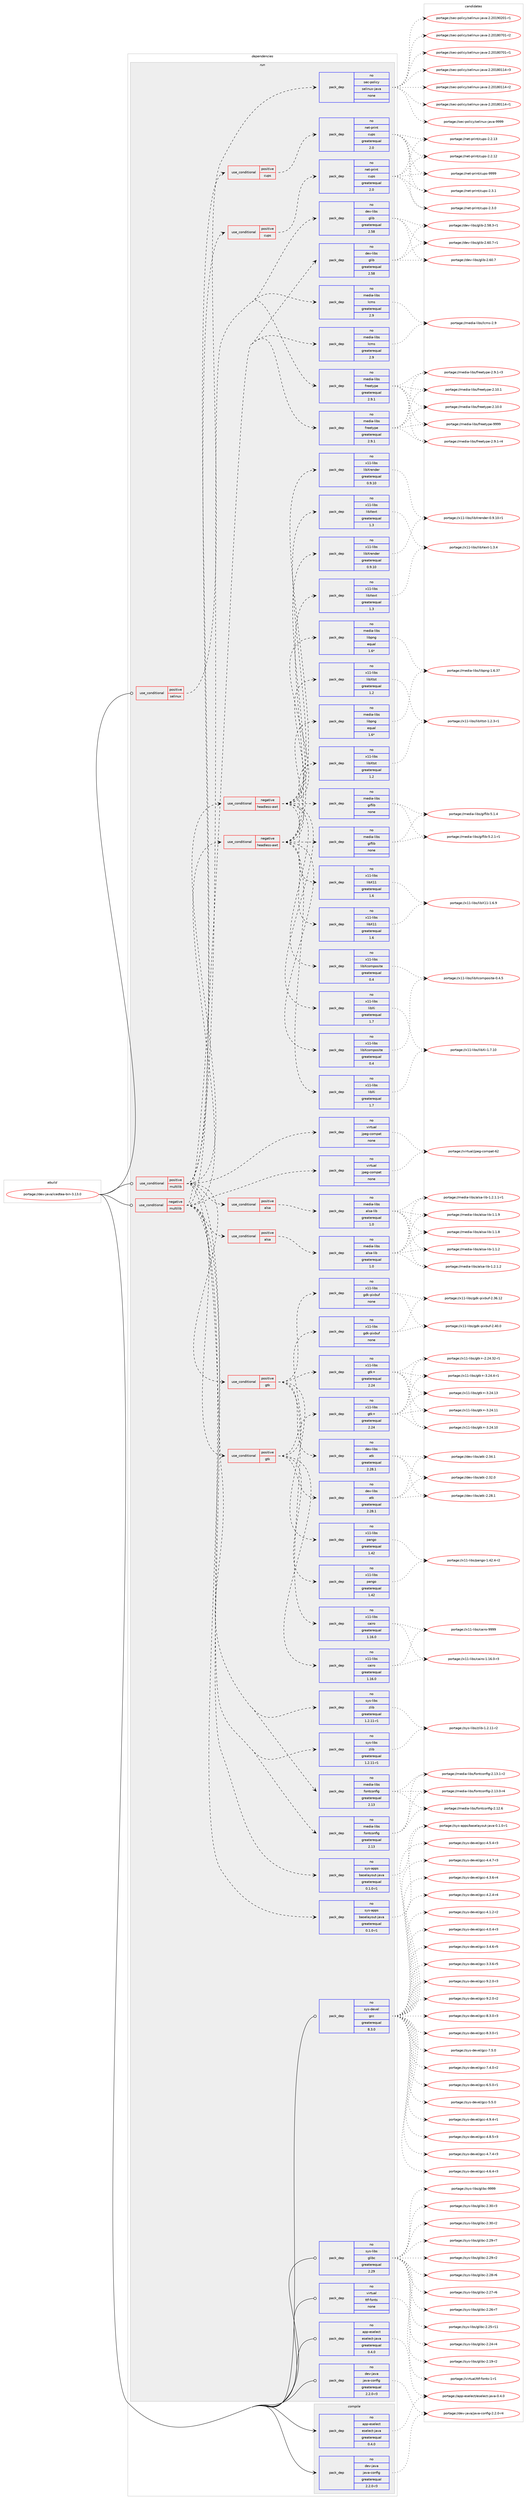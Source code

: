 digraph prolog {

# *************
# Graph options
# *************

newrank=true;
concentrate=true;
compound=true;
graph [rankdir=LR,fontname=Helvetica,fontsize=10,ranksep=1.5];#, ranksep=2.5, nodesep=0.2];
edge  [arrowhead=vee];
node  [fontname=Helvetica,fontsize=10];

# **********
# The ebuild
# **********

subgraph cluster_leftcol {
color=gray;
label=<<i>ebuild</i>>;
id [label="portage://dev-java/icedtea-bin-3.13.0", color=red, width=4, href="../dev-java/icedtea-bin-3.13.0.svg"];
}

# ****************
# The dependencies
# ****************

subgraph cluster_midcol {
color=gray;
label=<<i>dependencies</i>>;
subgraph cluster_compile {
fillcolor="#eeeeee";
style=filled;
label=<<i>compile</i>>;
subgraph pack395205 {
dependency530887 [label=<<TABLE BORDER="0" CELLBORDER="1" CELLSPACING="0" CELLPADDING="4" WIDTH="220"><TR><TD ROWSPAN="6" CELLPADDING="30">pack_dep</TD></TR><TR><TD WIDTH="110">no</TD></TR><TR><TD>app-eselect</TD></TR><TR><TD>eselect-java</TD></TR><TR><TD>greaterequal</TD></TR><TR><TD>0.4.0</TD></TR></TABLE>>, shape=none, color=blue];
}
id:e -> dependency530887:w [weight=20,style="solid",arrowhead="vee"];
subgraph pack395206 {
dependency530888 [label=<<TABLE BORDER="0" CELLBORDER="1" CELLSPACING="0" CELLPADDING="4" WIDTH="220"><TR><TD ROWSPAN="6" CELLPADDING="30">pack_dep</TD></TR><TR><TD WIDTH="110">no</TD></TR><TR><TD>dev-java</TD></TR><TR><TD>java-config</TD></TR><TR><TD>greaterequal</TD></TR><TR><TD>2.2.0-r3</TD></TR></TABLE>>, shape=none, color=blue];
}
id:e -> dependency530888:w [weight=20,style="solid",arrowhead="vee"];
}
subgraph cluster_compileandrun {
fillcolor="#eeeeee";
style=filled;
label=<<i>compile and run</i>>;
}
subgraph cluster_run {
fillcolor="#eeeeee";
style=filled;
label=<<i>run</i>>;
subgraph cond130065 {
dependency530889 [label=<<TABLE BORDER="0" CELLBORDER="1" CELLSPACING="0" CELLPADDING="4"><TR><TD ROWSPAN="3" CELLPADDING="10">use_conditional</TD></TR><TR><TD>negative</TD></TR><TR><TD>multilib</TD></TR></TABLE>>, shape=none, color=red];
subgraph pack395207 {
dependency530890 [label=<<TABLE BORDER="0" CELLBORDER="1" CELLSPACING="0" CELLPADDING="4" WIDTH="220"><TR><TD ROWSPAN="6" CELLPADDING="30">pack_dep</TD></TR><TR><TD WIDTH="110">no</TD></TR><TR><TD>dev-libs</TD></TR><TR><TD>glib</TD></TR><TR><TD>greaterequal</TD></TR><TR><TD>2.58</TD></TR></TABLE>>, shape=none, color=blue];
}
dependency530889:e -> dependency530890:w [weight=20,style="dashed",arrowhead="vee"];
subgraph pack395208 {
dependency530891 [label=<<TABLE BORDER="0" CELLBORDER="1" CELLSPACING="0" CELLPADDING="4" WIDTH="220"><TR><TD ROWSPAN="6" CELLPADDING="30">pack_dep</TD></TR><TR><TD WIDTH="110">no</TD></TR><TR><TD>media-libs</TD></TR><TR><TD>fontconfig</TD></TR><TR><TD>greaterequal</TD></TR><TR><TD>2.13</TD></TR></TABLE>>, shape=none, color=blue];
}
dependency530889:e -> dependency530891:w [weight=20,style="dashed",arrowhead="vee"];
subgraph pack395209 {
dependency530892 [label=<<TABLE BORDER="0" CELLBORDER="1" CELLSPACING="0" CELLPADDING="4" WIDTH="220"><TR><TD ROWSPAN="6" CELLPADDING="30">pack_dep</TD></TR><TR><TD WIDTH="110">no</TD></TR><TR><TD>media-libs</TD></TR><TR><TD>freetype</TD></TR><TR><TD>greaterequal</TD></TR><TR><TD>2.9.1</TD></TR></TABLE>>, shape=none, color=blue];
}
dependency530889:e -> dependency530892:w [weight=20,style="dashed",arrowhead="vee"];
subgraph pack395210 {
dependency530893 [label=<<TABLE BORDER="0" CELLBORDER="1" CELLSPACING="0" CELLPADDING="4" WIDTH="220"><TR><TD ROWSPAN="6" CELLPADDING="30">pack_dep</TD></TR><TR><TD WIDTH="110">no</TD></TR><TR><TD>media-libs</TD></TR><TR><TD>lcms</TD></TR><TR><TD>greaterequal</TD></TR><TR><TD>2.9</TD></TR></TABLE>>, shape=none, color=blue];
}
dependency530889:e -> dependency530893:w [weight=20,style="dashed",arrowhead="vee"];
subgraph pack395211 {
dependency530894 [label=<<TABLE BORDER="0" CELLBORDER="1" CELLSPACING="0" CELLPADDING="4" WIDTH="220"><TR><TD ROWSPAN="6" CELLPADDING="30">pack_dep</TD></TR><TR><TD WIDTH="110">no</TD></TR><TR><TD>sys-apps</TD></TR><TR><TD>baselayout-java</TD></TR><TR><TD>greaterequal</TD></TR><TR><TD>0.1.0-r1</TD></TR></TABLE>>, shape=none, color=blue];
}
dependency530889:e -> dependency530894:w [weight=20,style="dashed",arrowhead="vee"];
subgraph pack395212 {
dependency530895 [label=<<TABLE BORDER="0" CELLBORDER="1" CELLSPACING="0" CELLPADDING="4" WIDTH="220"><TR><TD ROWSPAN="6" CELLPADDING="30">pack_dep</TD></TR><TR><TD WIDTH="110">no</TD></TR><TR><TD>sys-libs</TD></TR><TR><TD>zlib</TD></TR><TR><TD>greaterequal</TD></TR><TR><TD>1.2.11-r1</TD></TR></TABLE>>, shape=none, color=blue];
}
dependency530889:e -> dependency530895:w [weight=20,style="dashed",arrowhead="vee"];
subgraph pack395213 {
dependency530896 [label=<<TABLE BORDER="0" CELLBORDER="1" CELLSPACING="0" CELLPADDING="4" WIDTH="220"><TR><TD ROWSPAN="6" CELLPADDING="30">pack_dep</TD></TR><TR><TD WIDTH="110">no</TD></TR><TR><TD>virtual</TD></TR><TR><TD>jpeg-compat</TD></TR><TR><TD>none</TD></TR><TR><TD></TD></TR></TABLE>>, shape=none, color=blue];
}
dependency530889:e -> dependency530896:w [weight=20,style="dashed",arrowhead="vee"];
subgraph cond130066 {
dependency530897 [label=<<TABLE BORDER="0" CELLBORDER="1" CELLSPACING="0" CELLPADDING="4"><TR><TD ROWSPAN="3" CELLPADDING="10">use_conditional</TD></TR><TR><TD>positive</TD></TR><TR><TD>alsa</TD></TR></TABLE>>, shape=none, color=red];
subgraph pack395214 {
dependency530898 [label=<<TABLE BORDER="0" CELLBORDER="1" CELLSPACING="0" CELLPADDING="4" WIDTH="220"><TR><TD ROWSPAN="6" CELLPADDING="30">pack_dep</TD></TR><TR><TD WIDTH="110">no</TD></TR><TR><TD>media-libs</TD></TR><TR><TD>alsa-lib</TD></TR><TR><TD>greaterequal</TD></TR><TR><TD>1.0</TD></TR></TABLE>>, shape=none, color=blue];
}
dependency530897:e -> dependency530898:w [weight=20,style="dashed",arrowhead="vee"];
}
dependency530889:e -> dependency530897:w [weight=20,style="dashed",arrowhead="vee"];
subgraph cond130067 {
dependency530899 [label=<<TABLE BORDER="0" CELLBORDER="1" CELLSPACING="0" CELLPADDING="4"><TR><TD ROWSPAN="3" CELLPADDING="10">use_conditional</TD></TR><TR><TD>positive</TD></TR><TR><TD>cups</TD></TR></TABLE>>, shape=none, color=red];
subgraph pack395215 {
dependency530900 [label=<<TABLE BORDER="0" CELLBORDER="1" CELLSPACING="0" CELLPADDING="4" WIDTH="220"><TR><TD ROWSPAN="6" CELLPADDING="30">pack_dep</TD></TR><TR><TD WIDTH="110">no</TD></TR><TR><TD>net-print</TD></TR><TR><TD>cups</TD></TR><TR><TD>greaterequal</TD></TR><TR><TD>2.0</TD></TR></TABLE>>, shape=none, color=blue];
}
dependency530899:e -> dependency530900:w [weight=20,style="dashed",arrowhead="vee"];
}
dependency530889:e -> dependency530899:w [weight=20,style="dashed",arrowhead="vee"];
subgraph cond130068 {
dependency530901 [label=<<TABLE BORDER="0" CELLBORDER="1" CELLSPACING="0" CELLPADDING="4"><TR><TD ROWSPAN="3" CELLPADDING="10">use_conditional</TD></TR><TR><TD>positive</TD></TR><TR><TD>gtk</TD></TR></TABLE>>, shape=none, color=red];
subgraph pack395216 {
dependency530902 [label=<<TABLE BORDER="0" CELLBORDER="1" CELLSPACING="0" CELLPADDING="4" WIDTH="220"><TR><TD ROWSPAN="6" CELLPADDING="30">pack_dep</TD></TR><TR><TD WIDTH="110">no</TD></TR><TR><TD>dev-libs</TD></TR><TR><TD>atk</TD></TR><TR><TD>greaterequal</TD></TR><TR><TD>2.28.1</TD></TR></TABLE>>, shape=none, color=blue];
}
dependency530901:e -> dependency530902:w [weight=20,style="dashed",arrowhead="vee"];
subgraph pack395217 {
dependency530903 [label=<<TABLE BORDER="0" CELLBORDER="1" CELLSPACING="0" CELLPADDING="4" WIDTH="220"><TR><TD ROWSPAN="6" CELLPADDING="30">pack_dep</TD></TR><TR><TD WIDTH="110">no</TD></TR><TR><TD>x11-libs</TD></TR><TR><TD>cairo</TD></TR><TR><TD>greaterequal</TD></TR><TR><TD>1.16.0</TD></TR></TABLE>>, shape=none, color=blue];
}
dependency530901:e -> dependency530903:w [weight=20,style="dashed",arrowhead="vee"];
subgraph pack395218 {
dependency530904 [label=<<TABLE BORDER="0" CELLBORDER="1" CELLSPACING="0" CELLPADDING="4" WIDTH="220"><TR><TD ROWSPAN="6" CELLPADDING="30">pack_dep</TD></TR><TR><TD WIDTH="110">no</TD></TR><TR><TD>x11-libs</TD></TR><TR><TD>gdk-pixbuf</TD></TR><TR><TD>none</TD></TR><TR><TD></TD></TR></TABLE>>, shape=none, color=blue];
}
dependency530901:e -> dependency530904:w [weight=20,style="dashed",arrowhead="vee"];
subgraph pack395219 {
dependency530905 [label=<<TABLE BORDER="0" CELLBORDER="1" CELLSPACING="0" CELLPADDING="4" WIDTH="220"><TR><TD ROWSPAN="6" CELLPADDING="30">pack_dep</TD></TR><TR><TD WIDTH="110">no</TD></TR><TR><TD>x11-libs</TD></TR><TR><TD>gtk+</TD></TR><TR><TD>greaterequal</TD></TR><TR><TD>2.24</TD></TR></TABLE>>, shape=none, color=blue];
}
dependency530901:e -> dependency530905:w [weight=20,style="dashed",arrowhead="vee"];
subgraph pack395220 {
dependency530906 [label=<<TABLE BORDER="0" CELLBORDER="1" CELLSPACING="0" CELLPADDING="4" WIDTH="220"><TR><TD ROWSPAN="6" CELLPADDING="30">pack_dep</TD></TR><TR><TD WIDTH="110">no</TD></TR><TR><TD>x11-libs</TD></TR><TR><TD>pango</TD></TR><TR><TD>greaterequal</TD></TR><TR><TD>1.42</TD></TR></TABLE>>, shape=none, color=blue];
}
dependency530901:e -> dependency530906:w [weight=20,style="dashed",arrowhead="vee"];
}
dependency530889:e -> dependency530901:w [weight=20,style="dashed",arrowhead="vee"];
subgraph cond130069 {
dependency530907 [label=<<TABLE BORDER="0" CELLBORDER="1" CELLSPACING="0" CELLPADDING="4"><TR><TD ROWSPAN="3" CELLPADDING="10">use_conditional</TD></TR><TR><TD>negative</TD></TR><TR><TD>headless-awt</TD></TR></TABLE>>, shape=none, color=red];
subgraph pack395221 {
dependency530908 [label=<<TABLE BORDER="0" CELLBORDER="1" CELLSPACING="0" CELLPADDING="4" WIDTH="220"><TR><TD ROWSPAN="6" CELLPADDING="30">pack_dep</TD></TR><TR><TD WIDTH="110">no</TD></TR><TR><TD>media-libs</TD></TR><TR><TD>giflib</TD></TR><TR><TD>none</TD></TR><TR><TD></TD></TR></TABLE>>, shape=none, color=blue];
}
dependency530907:e -> dependency530908:w [weight=20,style="dashed",arrowhead="vee"];
subgraph pack395222 {
dependency530909 [label=<<TABLE BORDER="0" CELLBORDER="1" CELLSPACING="0" CELLPADDING="4" WIDTH="220"><TR><TD ROWSPAN="6" CELLPADDING="30">pack_dep</TD></TR><TR><TD WIDTH="110">no</TD></TR><TR><TD>media-libs</TD></TR><TR><TD>libpng</TD></TR><TR><TD>equal</TD></TR><TR><TD>1.6*</TD></TR></TABLE>>, shape=none, color=blue];
}
dependency530907:e -> dependency530909:w [weight=20,style="dashed",arrowhead="vee"];
subgraph pack395223 {
dependency530910 [label=<<TABLE BORDER="0" CELLBORDER="1" CELLSPACING="0" CELLPADDING="4" WIDTH="220"><TR><TD ROWSPAN="6" CELLPADDING="30">pack_dep</TD></TR><TR><TD WIDTH="110">no</TD></TR><TR><TD>x11-libs</TD></TR><TR><TD>libX11</TD></TR><TR><TD>greaterequal</TD></TR><TR><TD>1.6</TD></TR></TABLE>>, shape=none, color=blue];
}
dependency530907:e -> dependency530910:w [weight=20,style="dashed",arrowhead="vee"];
subgraph pack395224 {
dependency530911 [label=<<TABLE BORDER="0" CELLBORDER="1" CELLSPACING="0" CELLPADDING="4" WIDTH="220"><TR><TD ROWSPAN="6" CELLPADDING="30">pack_dep</TD></TR><TR><TD WIDTH="110">no</TD></TR><TR><TD>x11-libs</TD></TR><TR><TD>libXcomposite</TD></TR><TR><TD>greaterequal</TD></TR><TR><TD>0.4</TD></TR></TABLE>>, shape=none, color=blue];
}
dependency530907:e -> dependency530911:w [weight=20,style="dashed",arrowhead="vee"];
subgraph pack395225 {
dependency530912 [label=<<TABLE BORDER="0" CELLBORDER="1" CELLSPACING="0" CELLPADDING="4" WIDTH="220"><TR><TD ROWSPAN="6" CELLPADDING="30">pack_dep</TD></TR><TR><TD WIDTH="110">no</TD></TR><TR><TD>x11-libs</TD></TR><TR><TD>libXext</TD></TR><TR><TD>greaterequal</TD></TR><TR><TD>1.3</TD></TR></TABLE>>, shape=none, color=blue];
}
dependency530907:e -> dependency530912:w [weight=20,style="dashed",arrowhead="vee"];
subgraph pack395226 {
dependency530913 [label=<<TABLE BORDER="0" CELLBORDER="1" CELLSPACING="0" CELLPADDING="4" WIDTH="220"><TR><TD ROWSPAN="6" CELLPADDING="30">pack_dep</TD></TR><TR><TD WIDTH="110">no</TD></TR><TR><TD>x11-libs</TD></TR><TR><TD>libXi</TD></TR><TR><TD>greaterequal</TD></TR><TR><TD>1.7</TD></TR></TABLE>>, shape=none, color=blue];
}
dependency530907:e -> dependency530913:w [weight=20,style="dashed",arrowhead="vee"];
subgraph pack395227 {
dependency530914 [label=<<TABLE BORDER="0" CELLBORDER="1" CELLSPACING="0" CELLPADDING="4" WIDTH="220"><TR><TD ROWSPAN="6" CELLPADDING="30">pack_dep</TD></TR><TR><TD WIDTH="110">no</TD></TR><TR><TD>x11-libs</TD></TR><TR><TD>libXrender</TD></TR><TR><TD>greaterequal</TD></TR><TR><TD>0.9.10</TD></TR></TABLE>>, shape=none, color=blue];
}
dependency530907:e -> dependency530914:w [weight=20,style="dashed",arrowhead="vee"];
subgraph pack395228 {
dependency530915 [label=<<TABLE BORDER="0" CELLBORDER="1" CELLSPACING="0" CELLPADDING="4" WIDTH="220"><TR><TD ROWSPAN="6" CELLPADDING="30">pack_dep</TD></TR><TR><TD WIDTH="110">no</TD></TR><TR><TD>x11-libs</TD></TR><TR><TD>libXtst</TD></TR><TR><TD>greaterequal</TD></TR><TR><TD>1.2</TD></TR></TABLE>>, shape=none, color=blue];
}
dependency530907:e -> dependency530915:w [weight=20,style="dashed",arrowhead="vee"];
}
dependency530889:e -> dependency530907:w [weight=20,style="dashed",arrowhead="vee"];
}
id:e -> dependency530889:w [weight=20,style="solid",arrowhead="odot"];
subgraph cond130070 {
dependency530916 [label=<<TABLE BORDER="0" CELLBORDER="1" CELLSPACING="0" CELLPADDING="4"><TR><TD ROWSPAN="3" CELLPADDING="10">use_conditional</TD></TR><TR><TD>positive</TD></TR><TR><TD>multilib</TD></TR></TABLE>>, shape=none, color=red];
subgraph pack395229 {
dependency530917 [label=<<TABLE BORDER="0" CELLBORDER="1" CELLSPACING="0" CELLPADDING="4" WIDTH="220"><TR><TD ROWSPAN="6" CELLPADDING="30">pack_dep</TD></TR><TR><TD WIDTH="110">no</TD></TR><TR><TD>dev-libs</TD></TR><TR><TD>glib</TD></TR><TR><TD>greaterequal</TD></TR><TR><TD>2.58</TD></TR></TABLE>>, shape=none, color=blue];
}
dependency530916:e -> dependency530917:w [weight=20,style="dashed",arrowhead="vee"];
subgraph pack395230 {
dependency530918 [label=<<TABLE BORDER="0" CELLBORDER="1" CELLSPACING="0" CELLPADDING="4" WIDTH="220"><TR><TD ROWSPAN="6" CELLPADDING="30">pack_dep</TD></TR><TR><TD WIDTH="110">no</TD></TR><TR><TD>media-libs</TD></TR><TR><TD>fontconfig</TD></TR><TR><TD>greaterequal</TD></TR><TR><TD>2.13</TD></TR></TABLE>>, shape=none, color=blue];
}
dependency530916:e -> dependency530918:w [weight=20,style="dashed",arrowhead="vee"];
subgraph pack395231 {
dependency530919 [label=<<TABLE BORDER="0" CELLBORDER="1" CELLSPACING="0" CELLPADDING="4" WIDTH="220"><TR><TD ROWSPAN="6" CELLPADDING="30">pack_dep</TD></TR><TR><TD WIDTH="110">no</TD></TR><TR><TD>media-libs</TD></TR><TR><TD>freetype</TD></TR><TR><TD>greaterequal</TD></TR><TR><TD>2.9.1</TD></TR></TABLE>>, shape=none, color=blue];
}
dependency530916:e -> dependency530919:w [weight=20,style="dashed",arrowhead="vee"];
subgraph pack395232 {
dependency530920 [label=<<TABLE BORDER="0" CELLBORDER="1" CELLSPACING="0" CELLPADDING="4" WIDTH="220"><TR><TD ROWSPAN="6" CELLPADDING="30">pack_dep</TD></TR><TR><TD WIDTH="110">no</TD></TR><TR><TD>media-libs</TD></TR><TR><TD>lcms</TD></TR><TR><TD>greaterequal</TD></TR><TR><TD>2.9</TD></TR></TABLE>>, shape=none, color=blue];
}
dependency530916:e -> dependency530920:w [weight=20,style="dashed",arrowhead="vee"];
subgraph pack395233 {
dependency530921 [label=<<TABLE BORDER="0" CELLBORDER="1" CELLSPACING="0" CELLPADDING="4" WIDTH="220"><TR><TD ROWSPAN="6" CELLPADDING="30">pack_dep</TD></TR><TR><TD WIDTH="110">no</TD></TR><TR><TD>sys-apps</TD></TR><TR><TD>baselayout-java</TD></TR><TR><TD>greaterequal</TD></TR><TR><TD>0.1.0-r1</TD></TR></TABLE>>, shape=none, color=blue];
}
dependency530916:e -> dependency530921:w [weight=20,style="dashed",arrowhead="vee"];
subgraph pack395234 {
dependency530922 [label=<<TABLE BORDER="0" CELLBORDER="1" CELLSPACING="0" CELLPADDING="4" WIDTH="220"><TR><TD ROWSPAN="6" CELLPADDING="30">pack_dep</TD></TR><TR><TD WIDTH="110">no</TD></TR><TR><TD>sys-libs</TD></TR><TR><TD>zlib</TD></TR><TR><TD>greaterequal</TD></TR><TR><TD>1.2.11-r1</TD></TR></TABLE>>, shape=none, color=blue];
}
dependency530916:e -> dependency530922:w [weight=20,style="dashed",arrowhead="vee"];
subgraph pack395235 {
dependency530923 [label=<<TABLE BORDER="0" CELLBORDER="1" CELLSPACING="0" CELLPADDING="4" WIDTH="220"><TR><TD ROWSPAN="6" CELLPADDING="30">pack_dep</TD></TR><TR><TD WIDTH="110">no</TD></TR><TR><TD>virtual</TD></TR><TR><TD>jpeg-compat</TD></TR><TR><TD>none</TD></TR><TR><TD></TD></TR></TABLE>>, shape=none, color=blue];
}
dependency530916:e -> dependency530923:w [weight=20,style="dashed",arrowhead="vee"];
subgraph cond130071 {
dependency530924 [label=<<TABLE BORDER="0" CELLBORDER="1" CELLSPACING="0" CELLPADDING="4"><TR><TD ROWSPAN="3" CELLPADDING="10">use_conditional</TD></TR><TR><TD>positive</TD></TR><TR><TD>alsa</TD></TR></TABLE>>, shape=none, color=red];
subgraph pack395236 {
dependency530925 [label=<<TABLE BORDER="0" CELLBORDER="1" CELLSPACING="0" CELLPADDING="4" WIDTH="220"><TR><TD ROWSPAN="6" CELLPADDING="30">pack_dep</TD></TR><TR><TD WIDTH="110">no</TD></TR><TR><TD>media-libs</TD></TR><TR><TD>alsa-lib</TD></TR><TR><TD>greaterequal</TD></TR><TR><TD>1.0</TD></TR></TABLE>>, shape=none, color=blue];
}
dependency530924:e -> dependency530925:w [weight=20,style="dashed",arrowhead="vee"];
}
dependency530916:e -> dependency530924:w [weight=20,style="dashed",arrowhead="vee"];
subgraph cond130072 {
dependency530926 [label=<<TABLE BORDER="0" CELLBORDER="1" CELLSPACING="0" CELLPADDING="4"><TR><TD ROWSPAN="3" CELLPADDING="10">use_conditional</TD></TR><TR><TD>positive</TD></TR><TR><TD>cups</TD></TR></TABLE>>, shape=none, color=red];
subgraph pack395237 {
dependency530927 [label=<<TABLE BORDER="0" CELLBORDER="1" CELLSPACING="0" CELLPADDING="4" WIDTH="220"><TR><TD ROWSPAN="6" CELLPADDING="30">pack_dep</TD></TR><TR><TD WIDTH="110">no</TD></TR><TR><TD>net-print</TD></TR><TR><TD>cups</TD></TR><TR><TD>greaterequal</TD></TR><TR><TD>2.0</TD></TR></TABLE>>, shape=none, color=blue];
}
dependency530926:e -> dependency530927:w [weight=20,style="dashed",arrowhead="vee"];
}
dependency530916:e -> dependency530926:w [weight=20,style="dashed",arrowhead="vee"];
subgraph cond130073 {
dependency530928 [label=<<TABLE BORDER="0" CELLBORDER="1" CELLSPACING="0" CELLPADDING="4"><TR><TD ROWSPAN="3" CELLPADDING="10">use_conditional</TD></TR><TR><TD>positive</TD></TR><TR><TD>gtk</TD></TR></TABLE>>, shape=none, color=red];
subgraph pack395238 {
dependency530929 [label=<<TABLE BORDER="0" CELLBORDER="1" CELLSPACING="0" CELLPADDING="4" WIDTH="220"><TR><TD ROWSPAN="6" CELLPADDING="30">pack_dep</TD></TR><TR><TD WIDTH="110">no</TD></TR><TR><TD>dev-libs</TD></TR><TR><TD>atk</TD></TR><TR><TD>greaterequal</TD></TR><TR><TD>2.28.1</TD></TR></TABLE>>, shape=none, color=blue];
}
dependency530928:e -> dependency530929:w [weight=20,style="dashed",arrowhead="vee"];
subgraph pack395239 {
dependency530930 [label=<<TABLE BORDER="0" CELLBORDER="1" CELLSPACING="0" CELLPADDING="4" WIDTH="220"><TR><TD ROWSPAN="6" CELLPADDING="30">pack_dep</TD></TR><TR><TD WIDTH="110">no</TD></TR><TR><TD>x11-libs</TD></TR><TR><TD>cairo</TD></TR><TR><TD>greaterequal</TD></TR><TR><TD>1.16.0</TD></TR></TABLE>>, shape=none, color=blue];
}
dependency530928:e -> dependency530930:w [weight=20,style="dashed",arrowhead="vee"];
subgraph pack395240 {
dependency530931 [label=<<TABLE BORDER="0" CELLBORDER="1" CELLSPACING="0" CELLPADDING="4" WIDTH="220"><TR><TD ROWSPAN="6" CELLPADDING="30">pack_dep</TD></TR><TR><TD WIDTH="110">no</TD></TR><TR><TD>x11-libs</TD></TR><TR><TD>gdk-pixbuf</TD></TR><TR><TD>none</TD></TR><TR><TD></TD></TR></TABLE>>, shape=none, color=blue];
}
dependency530928:e -> dependency530931:w [weight=20,style="dashed",arrowhead="vee"];
subgraph pack395241 {
dependency530932 [label=<<TABLE BORDER="0" CELLBORDER="1" CELLSPACING="0" CELLPADDING="4" WIDTH="220"><TR><TD ROWSPAN="6" CELLPADDING="30">pack_dep</TD></TR><TR><TD WIDTH="110">no</TD></TR><TR><TD>x11-libs</TD></TR><TR><TD>gtk+</TD></TR><TR><TD>greaterequal</TD></TR><TR><TD>2.24</TD></TR></TABLE>>, shape=none, color=blue];
}
dependency530928:e -> dependency530932:w [weight=20,style="dashed",arrowhead="vee"];
subgraph pack395242 {
dependency530933 [label=<<TABLE BORDER="0" CELLBORDER="1" CELLSPACING="0" CELLPADDING="4" WIDTH="220"><TR><TD ROWSPAN="6" CELLPADDING="30">pack_dep</TD></TR><TR><TD WIDTH="110">no</TD></TR><TR><TD>x11-libs</TD></TR><TR><TD>pango</TD></TR><TR><TD>greaterequal</TD></TR><TR><TD>1.42</TD></TR></TABLE>>, shape=none, color=blue];
}
dependency530928:e -> dependency530933:w [weight=20,style="dashed",arrowhead="vee"];
}
dependency530916:e -> dependency530928:w [weight=20,style="dashed",arrowhead="vee"];
subgraph cond130074 {
dependency530934 [label=<<TABLE BORDER="0" CELLBORDER="1" CELLSPACING="0" CELLPADDING="4"><TR><TD ROWSPAN="3" CELLPADDING="10">use_conditional</TD></TR><TR><TD>negative</TD></TR><TR><TD>headless-awt</TD></TR></TABLE>>, shape=none, color=red];
subgraph pack395243 {
dependency530935 [label=<<TABLE BORDER="0" CELLBORDER="1" CELLSPACING="0" CELLPADDING="4" WIDTH="220"><TR><TD ROWSPAN="6" CELLPADDING="30">pack_dep</TD></TR><TR><TD WIDTH="110">no</TD></TR><TR><TD>media-libs</TD></TR><TR><TD>giflib</TD></TR><TR><TD>none</TD></TR><TR><TD></TD></TR></TABLE>>, shape=none, color=blue];
}
dependency530934:e -> dependency530935:w [weight=20,style="dashed",arrowhead="vee"];
subgraph pack395244 {
dependency530936 [label=<<TABLE BORDER="0" CELLBORDER="1" CELLSPACING="0" CELLPADDING="4" WIDTH="220"><TR><TD ROWSPAN="6" CELLPADDING="30">pack_dep</TD></TR><TR><TD WIDTH="110">no</TD></TR><TR><TD>media-libs</TD></TR><TR><TD>libpng</TD></TR><TR><TD>equal</TD></TR><TR><TD>1.6*</TD></TR></TABLE>>, shape=none, color=blue];
}
dependency530934:e -> dependency530936:w [weight=20,style="dashed",arrowhead="vee"];
subgraph pack395245 {
dependency530937 [label=<<TABLE BORDER="0" CELLBORDER="1" CELLSPACING="0" CELLPADDING="4" WIDTH="220"><TR><TD ROWSPAN="6" CELLPADDING="30">pack_dep</TD></TR><TR><TD WIDTH="110">no</TD></TR><TR><TD>x11-libs</TD></TR><TR><TD>libX11</TD></TR><TR><TD>greaterequal</TD></TR><TR><TD>1.6</TD></TR></TABLE>>, shape=none, color=blue];
}
dependency530934:e -> dependency530937:w [weight=20,style="dashed",arrowhead="vee"];
subgraph pack395246 {
dependency530938 [label=<<TABLE BORDER="0" CELLBORDER="1" CELLSPACING="0" CELLPADDING="4" WIDTH="220"><TR><TD ROWSPAN="6" CELLPADDING="30">pack_dep</TD></TR><TR><TD WIDTH="110">no</TD></TR><TR><TD>x11-libs</TD></TR><TR><TD>libXcomposite</TD></TR><TR><TD>greaterequal</TD></TR><TR><TD>0.4</TD></TR></TABLE>>, shape=none, color=blue];
}
dependency530934:e -> dependency530938:w [weight=20,style="dashed",arrowhead="vee"];
subgraph pack395247 {
dependency530939 [label=<<TABLE BORDER="0" CELLBORDER="1" CELLSPACING="0" CELLPADDING="4" WIDTH="220"><TR><TD ROWSPAN="6" CELLPADDING="30">pack_dep</TD></TR><TR><TD WIDTH="110">no</TD></TR><TR><TD>x11-libs</TD></TR><TR><TD>libXext</TD></TR><TR><TD>greaterequal</TD></TR><TR><TD>1.3</TD></TR></TABLE>>, shape=none, color=blue];
}
dependency530934:e -> dependency530939:w [weight=20,style="dashed",arrowhead="vee"];
subgraph pack395248 {
dependency530940 [label=<<TABLE BORDER="0" CELLBORDER="1" CELLSPACING="0" CELLPADDING="4" WIDTH="220"><TR><TD ROWSPAN="6" CELLPADDING="30">pack_dep</TD></TR><TR><TD WIDTH="110">no</TD></TR><TR><TD>x11-libs</TD></TR><TR><TD>libXi</TD></TR><TR><TD>greaterequal</TD></TR><TR><TD>1.7</TD></TR></TABLE>>, shape=none, color=blue];
}
dependency530934:e -> dependency530940:w [weight=20,style="dashed",arrowhead="vee"];
subgraph pack395249 {
dependency530941 [label=<<TABLE BORDER="0" CELLBORDER="1" CELLSPACING="0" CELLPADDING="4" WIDTH="220"><TR><TD ROWSPAN="6" CELLPADDING="30">pack_dep</TD></TR><TR><TD WIDTH="110">no</TD></TR><TR><TD>x11-libs</TD></TR><TR><TD>libXrender</TD></TR><TR><TD>greaterequal</TD></TR><TR><TD>0.9.10</TD></TR></TABLE>>, shape=none, color=blue];
}
dependency530934:e -> dependency530941:w [weight=20,style="dashed",arrowhead="vee"];
subgraph pack395250 {
dependency530942 [label=<<TABLE BORDER="0" CELLBORDER="1" CELLSPACING="0" CELLPADDING="4" WIDTH="220"><TR><TD ROWSPAN="6" CELLPADDING="30">pack_dep</TD></TR><TR><TD WIDTH="110">no</TD></TR><TR><TD>x11-libs</TD></TR><TR><TD>libXtst</TD></TR><TR><TD>greaterequal</TD></TR><TR><TD>1.2</TD></TR></TABLE>>, shape=none, color=blue];
}
dependency530934:e -> dependency530942:w [weight=20,style="dashed",arrowhead="vee"];
}
dependency530916:e -> dependency530934:w [weight=20,style="dashed",arrowhead="vee"];
}
id:e -> dependency530916:w [weight=20,style="solid",arrowhead="odot"];
subgraph cond130075 {
dependency530943 [label=<<TABLE BORDER="0" CELLBORDER="1" CELLSPACING="0" CELLPADDING="4"><TR><TD ROWSPAN="3" CELLPADDING="10">use_conditional</TD></TR><TR><TD>positive</TD></TR><TR><TD>selinux</TD></TR></TABLE>>, shape=none, color=red];
subgraph pack395251 {
dependency530944 [label=<<TABLE BORDER="0" CELLBORDER="1" CELLSPACING="0" CELLPADDING="4" WIDTH="220"><TR><TD ROWSPAN="6" CELLPADDING="30">pack_dep</TD></TR><TR><TD WIDTH="110">no</TD></TR><TR><TD>sec-policy</TD></TR><TR><TD>selinux-java</TD></TR><TR><TD>none</TD></TR><TR><TD></TD></TR></TABLE>>, shape=none, color=blue];
}
dependency530943:e -> dependency530944:w [weight=20,style="dashed",arrowhead="vee"];
}
id:e -> dependency530943:w [weight=20,style="solid",arrowhead="odot"];
subgraph pack395252 {
dependency530945 [label=<<TABLE BORDER="0" CELLBORDER="1" CELLSPACING="0" CELLPADDING="4" WIDTH="220"><TR><TD ROWSPAN="6" CELLPADDING="30">pack_dep</TD></TR><TR><TD WIDTH="110">no</TD></TR><TR><TD>app-eselect</TD></TR><TR><TD>eselect-java</TD></TR><TR><TD>greaterequal</TD></TR><TR><TD>0.4.0</TD></TR></TABLE>>, shape=none, color=blue];
}
id:e -> dependency530945:w [weight=20,style="solid",arrowhead="odot"];
subgraph pack395253 {
dependency530946 [label=<<TABLE BORDER="0" CELLBORDER="1" CELLSPACING="0" CELLPADDING="4" WIDTH="220"><TR><TD ROWSPAN="6" CELLPADDING="30">pack_dep</TD></TR><TR><TD WIDTH="110">no</TD></TR><TR><TD>dev-java</TD></TR><TR><TD>java-config</TD></TR><TR><TD>greaterequal</TD></TR><TR><TD>2.2.0-r3</TD></TR></TABLE>>, shape=none, color=blue];
}
id:e -> dependency530946:w [weight=20,style="solid",arrowhead="odot"];
subgraph pack395254 {
dependency530947 [label=<<TABLE BORDER="0" CELLBORDER="1" CELLSPACING="0" CELLPADDING="4" WIDTH="220"><TR><TD ROWSPAN="6" CELLPADDING="30">pack_dep</TD></TR><TR><TD WIDTH="110">no</TD></TR><TR><TD>sys-devel</TD></TR><TR><TD>gcc</TD></TR><TR><TD>greaterequal</TD></TR><TR><TD>8.3.0</TD></TR></TABLE>>, shape=none, color=blue];
}
id:e -> dependency530947:w [weight=20,style="solid",arrowhead="odot"];
subgraph pack395255 {
dependency530948 [label=<<TABLE BORDER="0" CELLBORDER="1" CELLSPACING="0" CELLPADDING="4" WIDTH="220"><TR><TD ROWSPAN="6" CELLPADDING="30">pack_dep</TD></TR><TR><TD WIDTH="110">no</TD></TR><TR><TD>sys-libs</TD></TR><TR><TD>glibc</TD></TR><TR><TD>greaterequal</TD></TR><TR><TD>2.29</TD></TR></TABLE>>, shape=none, color=blue];
}
id:e -> dependency530948:w [weight=20,style="solid",arrowhead="odot"];
subgraph pack395256 {
dependency530949 [label=<<TABLE BORDER="0" CELLBORDER="1" CELLSPACING="0" CELLPADDING="4" WIDTH="220"><TR><TD ROWSPAN="6" CELLPADDING="30">pack_dep</TD></TR><TR><TD WIDTH="110">no</TD></TR><TR><TD>virtual</TD></TR><TR><TD>ttf-fonts</TD></TR><TR><TD>none</TD></TR><TR><TD></TD></TR></TABLE>>, shape=none, color=blue];
}
id:e -> dependency530949:w [weight=20,style="solid",arrowhead="odot"];
}
}

# **************
# The candidates
# **************

subgraph cluster_choices {
rank=same;
color=gray;
label=<<i>candidates</i>>;

subgraph choice395205 {
color=black;
nodesep=1;
choice9711211245101115101108101991164710111510110810199116451069711897454846524648 [label="portage://app-eselect/eselect-java-0.4.0", color=red, width=4,href="../app-eselect/eselect-java-0.4.0.svg"];
dependency530887:e -> choice9711211245101115101108101991164710111510110810199116451069711897454846524648:w [style=dotted,weight="100"];
}
subgraph choice395206 {
color=black;
nodesep=1;
choice10010111845106971189747106971189745991111101021051034550465046484511452 [label="portage://dev-java/java-config-2.2.0-r4", color=red, width=4,href="../dev-java/java-config-2.2.0-r4.svg"];
dependency530888:e -> choice10010111845106971189747106971189745991111101021051034550465046484511452:w [style=dotted,weight="100"];
}
subgraph choice395207 {
color=black;
nodesep=1;
choice10010111845108105981154710310810598455046544846554511449 [label="portage://dev-libs/glib-2.60.7-r1", color=red, width=4,href="../dev-libs/glib-2.60.7-r1.svg"];
choice1001011184510810598115471031081059845504654484655 [label="portage://dev-libs/glib-2.60.7", color=red, width=4,href="../dev-libs/glib-2.60.7.svg"];
choice10010111845108105981154710310810598455046535646514511449 [label="portage://dev-libs/glib-2.58.3-r1", color=red, width=4,href="../dev-libs/glib-2.58.3-r1.svg"];
dependency530890:e -> choice10010111845108105981154710310810598455046544846554511449:w [style=dotted,weight="100"];
dependency530890:e -> choice1001011184510810598115471031081059845504654484655:w [style=dotted,weight="100"];
dependency530890:e -> choice10010111845108105981154710310810598455046535646514511449:w [style=dotted,weight="100"];
}
subgraph choice395208 {
color=black;
nodesep=1;
choice1091011001059745108105981154710211111011699111110102105103455046495146494511450 [label="portage://media-libs/fontconfig-2.13.1-r2", color=red, width=4,href="../media-libs/fontconfig-2.13.1-r2.svg"];
choice1091011001059745108105981154710211111011699111110102105103455046495146484511452 [label="portage://media-libs/fontconfig-2.13.0-r4", color=red, width=4,href="../media-libs/fontconfig-2.13.0-r4.svg"];
choice109101100105974510810598115471021111101169911111010210510345504649504654 [label="portage://media-libs/fontconfig-2.12.6", color=red, width=4,href="../media-libs/fontconfig-2.12.6.svg"];
dependency530891:e -> choice1091011001059745108105981154710211111011699111110102105103455046495146494511450:w [style=dotted,weight="100"];
dependency530891:e -> choice1091011001059745108105981154710211111011699111110102105103455046495146484511452:w [style=dotted,weight="100"];
dependency530891:e -> choice109101100105974510810598115471021111101169911111010210510345504649504654:w [style=dotted,weight="100"];
}
subgraph choice395209 {
color=black;
nodesep=1;
choice109101100105974510810598115471021141011011161211121014557575757 [label="portage://media-libs/freetype-9999", color=red, width=4,href="../media-libs/freetype-9999.svg"];
choice109101100105974510810598115471021141011011161211121014550465746494511452 [label="portage://media-libs/freetype-2.9.1-r4", color=red, width=4,href="../media-libs/freetype-2.9.1-r4.svg"];
choice109101100105974510810598115471021141011011161211121014550465746494511451 [label="portage://media-libs/freetype-2.9.1-r3", color=red, width=4,href="../media-libs/freetype-2.9.1-r3.svg"];
choice1091011001059745108105981154710211410110111612111210145504649484649 [label="portage://media-libs/freetype-2.10.1", color=red, width=4,href="../media-libs/freetype-2.10.1.svg"];
choice1091011001059745108105981154710211410110111612111210145504649484648 [label="portage://media-libs/freetype-2.10.0", color=red, width=4,href="../media-libs/freetype-2.10.0.svg"];
dependency530892:e -> choice109101100105974510810598115471021141011011161211121014557575757:w [style=dotted,weight="100"];
dependency530892:e -> choice109101100105974510810598115471021141011011161211121014550465746494511452:w [style=dotted,weight="100"];
dependency530892:e -> choice109101100105974510810598115471021141011011161211121014550465746494511451:w [style=dotted,weight="100"];
dependency530892:e -> choice1091011001059745108105981154710211410110111612111210145504649484649:w [style=dotted,weight="100"];
dependency530892:e -> choice1091011001059745108105981154710211410110111612111210145504649484648:w [style=dotted,weight="100"];
}
subgraph choice395210 {
color=black;
nodesep=1;
choice109101100105974510810598115471089910911545504657 [label="portage://media-libs/lcms-2.9", color=red, width=4,href="../media-libs/lcms-2.9.svg"];
dependency530893:e -> choice109101100105974510810598115471089910911545504657:w [style=dotted,weight="100"];
}
subgraph choice395211 {
color=black;
nodesep=1;
choice1151211154597112112115479897115101108971211111171164510697118974548464946484511449 [label="portage://sys-apps/baselayout-java-0.1.0-r1", color=red, width=4,href="../sys-apps/baselayout-java-0.1.0-r1.svg"];
dependency530894:e -> choice1151211154597112112115479897115101108971211111171164510697118974548464946484511449:w [style=dotted,weight="100"];
}
subgraph choice395212 {
color=black;
nodesep=1;
choice11512111545108105981154712210810598454946504649494511450 [label="portage://sys-libs/zlib-1.2.11-r2", color=red, width=4,href="../sys-libs/zlib-1.2.11-r2.svg"];
dependency530895:e -> choice11512111545108105981154712210810598454946504649494511450:w [style=dotted,weight="100"];
}
subgraph choice395213 {
color=black;
nodesep=1;
choice1181051141161179710847106112101103459911110911297116455450 [label="portage://virtual/jpeg-compat-62", color=red, width=4,href="../virtual/jpeg-compat-62.svg"];
dependency530896:e -> choice1181051141161179710847106112101103459911110911297116455450:w [style=dotted,weight="100"];
}
subgraph choice395214 {
color=black;
nodesep=1;
choice10910110010597451081059811547971081159745108105984549465046494650 [label="portage://media-libs/alsa-lib-1.2.1.2", color=red, width=4,href="../media-libs/alsa-lib-1.2.1.2.svg"];
choice109101100105974510810598115479710811597451081059845494650464946494511449 [label="portage://media-libs/alsa-lib-1.2.1.1-r1", color=red, width=4,href="../media-libs/alsa-lib-1.2.1.1-r1.svg"];
choice1091011001059745108105981154797108115974510810598454946494657 [label="portage://media-libs/alsa-lib-1.1.9", color=red, width=4,href="../media-libs/alsa-lib-1.1.9.svg"];
choice1091011001059745108105981154797108115974510810598454946494656 [label="portage://media-libs/alsa-lib-1.1.8", color=red, width=4,href="../media-libs/alsa-lib-1.1.8.svg"];
choice1091011001059745108105981154797108115974510810598454946494650 [label="portage://media-libs/alsa-lib-1.1.2", color=red, width=4,href="../media-libs/alsa-lib-1.1.2.svg"];
dependency530898:e -> choice10910110010597451081059811547971081159745108105984549465046494650:w [style=dotted,weight="100"];
dependency530898:e -> choice109101100105974510810598115479710811597451081059845494650464946494511449:w [style=dotted,weight="100"];
dependency530898:e -> choice1091011001059745108105981154797108115974510810598454946494657:w [style=dotted,weight="100"];
dependency530898:e -> choice1091011001059745108105981154797108115974510810598454946494656:w [style=dotted,weight="100"];
dependency530898:e -> choice1091011001059745108105981154797108115974510810598454946494650:w [style=dotted,weight="100"];
}
subgraph choice395215 {
color=black;
nodesep=1;
choice1101011164511211410511011647991171121154557575757 [label="portage://net-print/cups-9999", color=red, width=4,href="../net-print/cups-9999.svg"];
choice110101116451121141051101164799117112115455046514649 [label="portage://net-print/cups-2.3.1", color=red, width=4,href="../net-print/cups-2.3.1.svg"];
choice110101116451121141051101164799117112115455046514648 [label="portage://net-print/cups-2.3.0", color=red, width=4,href="../net-print/cups-2.3.0.svg"];
choice11010111645112114105110116479911711211545504650464951 [label="portage://net-print/cups-2.2.13", color=red, width=4,href="../net-print/cups-2.2.13.svg"];
choice11010111645112114105110116479911711211545504650464950 [label="portage://net-print/cups-2.2.12", color=red, width=4,href="../net-print/cups-2.2.12.svg"];
dependency530900:e -> choice1101011164511211410511011647991171121154557575757:w [style=dotted,weight="100"];
dependency530900:e -> choice110101116451121141051101164799117112115455046514649:w [style=dotted,weight="100"];
dependency530900:e -> choice110101116451121141051101164799117112115455046514648:w [style=dotted,weight="100"];
dependency530900:e -> choice11010111645112114105110116479911711211545504650464951:w [style=dotted,weight="100"];
dependency530900:e -> choice11010111645112114105110116479911711211545504650464950:w [style=dotted,weight="100"];
}
subgraph choice395216 {
color=black;
nodesep=1;
choice1001011184510810598115479711610745504651524649 [label="portage://dev-libs/atk-2.34.1", color=red, width=4,href="../dev-libs/atk-2.34.1.svg"];
choice1001011184510810598115479711610745504651504648 [label="portage://dev-libs/atk-2.32.0", color=red, width=4,href="../dev-libs/atk-2.32.0.svg"];
choice1001011184510810598115479711610745504650564649 [label="portage://dev-libs/atk-2.28.1", color=red, width=4,href="../dev-libs/atk-2.28.1.svg"];
dependency530902:e -> choice1001011184510810598115479711610745504651524649:w [style=dotted,weight="100"];
dependency530902:e -> choice1001011184510810598115479711610745504651504648:w [style=dotted,weight="100"];
dependency530902:e -> choice1001011184510810598115479711610745504650564649:w [style=dotted,weight="100"];
}
subgraph choice395217 {
color=black;
nodesep=1;
choice120494945108105981154799971051141114557575757 [label="portage://x11-libs/cairo-9999", color=red, width=4,href="../x11-libs/cairo-9999.svg"];
choice12049494510810598115479997105114111454946495446484511451 [label="portage://x11-libs/cairo-1.16.0-r3", color=red, width=4,href="../x11-libs/cairo-1.16.0-r3.svg"];
dependency530903:e -> choice120494945108105981154799971051141114557575757:w [style=dotted,weight="100"];
dependency530903:e -> choice12049494510810598115479997105114111454946495446484511451:w [style=dotted,weight="100"];
}
subgraph choice395218 {
color=black;
nodesep=1;
choice1204949451081059811547103100107451121051209811710245504652484648 [label="portage://x11-libs/gdk-pixbuf-2.40.0", color=red, width=4,href="../x11-libs/gdk-pixbuf-2.40.0.svg"];
choice120494945108105981154710310010745112105120981171024550465154464950 [label="portage://x11-libs/gdk-pixbuf-2.36.12", color=red, width=4,href="../x11-libs/gdk-pixbuf-2.36.12.svg"];
dependency530904:e -> choice1204949451081059811547103100107451121051209811710245504652484648:w [style=dotted,weight="100"];
dependency530904:e -> choice120494945108105981154710310010745112105120981171024550465154464950:w [style=dotted,weight="100"];
}
subgraph choice395219 {
color=black;
nodesep=1;
choice120494945108105981154710311610743455146505246524511449 [label="portage://x11-libs/gtk+-3.24.4-r1", color=red, width=4,href="../x11-libs/gtk+-3.24.4-r1.svg"];
choice1204949451081059811547103116107434551465052464951 [label="portage://x11-libs/gtk+-3.24.13", color=red, width=4,href="../x11-libs/gtk+-3.24.13.svg"];
choice1204949451081059811547103116107434551465052464949 [label="portage://x11-libs/gtk+-3.24.11", color=red, width=4,href="../x11-libs/gtk+-3.24.11.svg"];
choice1204949451081059811547103116107434551465052464948 [label="portage://x11-libs/gtk+-3.24.10", color=red, width=4,href="../x11-libs/gtk+-3.24.10.svg"];
choice12049494510810598115471031161074345504650524651504511449 [label="portage://x11-libs/gtk+-2.24.32-r1", color=red, width=4,href="../x11-libs/gtk+-2.24.32-r1.svg"];
dependency530905:e -> choice120494945108105981154710311610743455146505246524511449:w [style=dotted,weight="100"];
dependency530905:e -> choice1204949451081059811547103116107434551465052464951:w [style=dotted,weight="100"];
dependency530905:e -> choice1204949451081059811547103116107434551465052464949:w [style=dotted,weight="100"];
dependency530905:e -> choice1204949451081059811547103116107434551465052464948:w [style=dotted,weight="100"];
dependency530905:e -> choice12049494510810598115471031161074345504650524651504511449:w [style=dotted,weight="100"];
}
subgraph choice395220 {
color=black;
nodesep=1;
choice120494945108105981154711297110103111454946525046524511450 [label="portage://x11-libs/pango-1.42.4-r2", color=red, width=4,href="../x11-libs/pango-1.42.4-r2.svg"];
dependency530906:e -> choice120494945108105981154711297110103111454946525046524511450:w [style=dotted,weight="100"];
}
subgraph choice395221 {
color=black;
nodesep=1;
choice10910110010597451081059811547103105102108105984553465046494511449 [label="portage://media-libs/giflib-5.2.1-r1", color=red, width=4,href="../media-libs/giflib-5.2.1-r1.svg"];
choice1091011001059745108105981154710310510210810598455346494652 [label="portage://media-libs/giflib-5.1.4", color=red, width=4,href="../media-libs/giflib-5.1.4.svg"];
dependency530908:e -> choice10910110010597451081059811547103105102108105984553465046494511449:w [style=dotted,weight="100"];
dependency530908:e -> choice1091011001059745108105981154710310510210810598455346494652:w [style=dotted,weight="100"];
}
subgraph choice395222 {
color=black;
nodesep=1;
choice109101100105974510810598115471081059811211010345494654465155 [label="portage://media-libs/libpng-1.6.37", color=red, width=4,href="../media-libs/libpng-1.6.37.svg"];
dependency530909:e -> choice109101100105974510810598115471081059811211010345494654465155:w [style=dotted,weight="100"];
}
subgraph choice395223 {
color=black;
nodesep=1;
choice120494945108105981154710810598884949454946544657 [label="portage://x11-libs/libX11-1.6.9", color=red, width=4,href="../x11-libs/libX11-1.6.9.svg"];
dependency530910:e -> choice120494945108105981154710810598884949454946544657:w [style=dotted,weight="100"];
}
subgraph choice395224 {
color=black;
nodesep=1;
choice1204949451081059811547108105988899111109112111115105116101454846524653 [label="portage://x11-libs/libXcomposite-0.4.5", color=red, width=4,href="../x11-libs/libXcomposite-0.4.5.svg"];
dependency530911:e -> choice1204949451081059811547108105988899111109112111115105116101454846524653:w [style=dotted,weight="100"];
}
subgraph choice395225 {
color=black;
nodesep=1;
choice12049494510810598115471081059888101120116454946514652 [label="portage://x11-libs/libXext-1.3.4", color=red, width=4,href="../x11-libs/libXext-1.3.4.svg"];
dependency530912:e -> choice12049494510810598115471081059888101120116454946514652:w [style=dotted,weight="100"];
}
subgraph choice395226 {
color=black;
nodesep=1;
choice1204949451081059811547108105988810545494655464948 [label="portage://x11-libs/libXi-1.7.10", color=red, width=4,href="../x11-libs/libXi-1.7.10.svg"];
dependency530913:e -> choice1204949451081059811547108105988810545494655464948:w [style=dotted,weight="100"];
}
subgraph choice395227 {
color=black;
nodesep=1;
choice12049494510810598115471081059888114101110100101114454846574649484511449 [label="portage://x11-libs/libXrender-0.9.10-r1", color=red, width=4,href="../x11-libs/libXrender-0.9.10-r1.svg"];
dependency530914:e -> choice12049494510810598115471081059888114101110100101114454846574649484511449:w [style=dotted,weight="100"];
}
subgraph choice395228 {
color=black;
nodesep=1;
choice120494945108105981154710810598881161151164549465046514511449 [label="portage://x11-libs/libXtst-1.2.3-r1", color=red, width=4,href="../x11-libs/libXtst-1.2.3-r1.svg"];
dependency530915:e -> choice120494945108105981154710810598881161151164549465046514511449:w [style=dotted,weight="100"];
}
subgraph choice395229 {
color=black;
nodesep=1;
choice10010111845108105981154710310810598455046544846554511449 [label="portage://dev-libs/glib-2.60.7-r1", color=red, width=4,href="../dev-libs/glib-2.60.7-r1.svg"];
choice1001011184510810598115471031081059845504654484655 [label="portage://dev-libs/glib-2.60.7", color=red, width=4,href="../dev-libs/glib-2.60.7.svg"];
choice10010111845108105981154710310810598455046535646514511449 [label="portage://dev-libs/glib-2.58.3-r1", color=red, width=4,href="../dev-libs/glib-2.58.3-r1.svg"];
dependency530917:e -> choice10010111845108105981154710310810598455046544846554511449:w [style=dotted,weight="100"];
dependency530917:e -> choice1001011184510810598115471031081059845504654484655:w [style=dotted,weight="100"];
dependency530917:e -> choice10010111845108105981154710310810598455046535646514511449:w [style=dotted,weight="100"];
}
subgraph choice395230 {
color=black;
nodesep=1;
choice1091011001059745108105981154710211111011699111110102105103455046495146494511450 [label="portage://media-libs/fontconfig-2.13.1-r2", color=red, width=4,href="../media-libs/fontconfig-2.13.1-r2.svg"];
choice1091011001059745108105981154710211111011699111110102105103455046495146484511452 [label="portage://media-libs/fontconfig-2.13.0-r4", color=red, width=4,href="../media-libs/fontconfig-2.13.0-r4.svg"];
choice109101100105974510810598115471021111101169911111010210510345504649504654 [label="portage://media-libs/fontconfig-2.12.6", color=red, width=4,href="../media-libs/fontconfig-2.12.6.svg"];
dependency530918:e -> choice1091011001059745108105981154710211111011699111110102105103455046495146494511450:w [style=dotted,weight="100"];
dependency530918:e -> choice1091011001059745108105981154710211111011699111110102105103455046495146484511452:w [style=dotted,weight="100"];
dependency530918:e -> choice109101100105974510810598115471021111101169911111010210510345504649504654:w [style=dotted,weight="100"];
}
subgraph choice395231 {
color=black;
nodesep=1;
choice109101100105974510810598115471021141011011161211121014557575757 [label="portage://media-libs/freetype-9999", color=red, width=4,href="../media-libs/freetype-9999.svg"];
choice109101100105974510810598115471021141011011161211121014550465746494511452 [label="portage://media-libs/freetype-2.9.1-r4", color=red, width=4,href="../media-libs/freetype-2.9.1-r4.svg"];
choice109101100105974510810598115471021141011011161211121014550465746494511451 [label="portage://media-libs/freetype-2.9.1-r3", color=red, width=4,href="../media-libs/freetype-2.9.1-r3.svg"];
choice1091011001059745108105981154710211410110111612111210145504649484649 [label="portage://media-libs/freetype-2.10.1", color=red, width=4,href="../media-libs/freetype-2.10.1.svg"];
choice1091011001059745108105981154710211410110111612111210145504649484648 [label="portage://media-libs/freetype-2.10.0", color=red, width=4,href="../media-libs/freetype-2.10.0.svg"];
dependency530919:e -> choice109101100105974510810598115471021141011011161211121014557575757:w [style=dotted,weight="100"];
dependency530919:e -> choice109101100105974510810598115471021141011011161211121014550465746494511452:w [style=dotted,weight="100"];
dependency530919:e -> choice109101100105974510810598115471021141011011161211121014550465746494511451:w [style=dotted,weight="100"];
dependency530919:e -> choice1091011001059745108105981154710211410110111612111210145504649484649:w [style=dotted,weight="100"];
dependency530919:e -> choice1091011001059745108105981154710211410110111612111210145504649484648:w [style=dotted,weight="100"];
}
subgraph choice395232 {
color=black;
nodesep=1;
choice109101100105974510810598115471089910911545504657 [label="portage://media-libs/lcms-2.9", color=red, width=4,href="../media-libs/lcms-2.9.svg"];
dependency530920:e -> choice109101100105974510810598115471089910911545504657:w [style=dotted,weight="100"];
}
subgraph choice395233 {
color=black;
nodesep=1;
choice1151211154597112112115479897115101108971211111171164510697118974548464946484511449 [label="portage://sys-apps/baselayout-java-0.1.0-r1", color=red, width=4,href="../sys-apps/baselayout-java-0.1.0-r1.svg"];
dependency530921:e -> choice1151211154597112112115479897115101108971211111171164510697118974548464946484511449:w [style=dotted,weight="100"];
}
subgraph choice395234 {
color=black;
nodesep=1;
choice11512111545108105981154712210810598454946504649494511450 [label="portage://sys-libs/zlib-1.2.11-r2", color=red, width=4,href="../sys-libs/zlib-1.2.11-r2.svg"];
dependency530922:e -> choice11512111545108105981154712210810598454946504649494511450:w [style=dotted,weight="100"];
}
subgraph choice395235 {
color=black;
nodesep=1;
choice1181051141161179710847106112101103459911110911297116455450 [label="portage://virtual/jpeg-compat-62", color=red, width=4,href="../virtual/jpeg-compat-62.svg"];
dependency530923:e -> choice1181051141161179710847106112101103459911110911297116455450:w [style=dotted,weight="100"];
}
subgraph choice395236 {
color=black;
nodesep=1;
choice10910110010597451081059811547971081159745108105984549465046494650 [label="portage://media-libs/alsa-lib-1.2.1.2", color=red, width=4,href="../media-libs/alsa-lib-1.2.1.2.svg"];
choice109101100105974510810598115479710811597451081059845494650464946494511449 [label="portage://media-libs/alsa-lib-1.2.1.1-r1", color=red, width=4,href="../media-libs/alsa-lib-1.2.1.1-r1.svg"];
choice1091011001059745108105981154797108115974510810598454946494657 [label="portage://media-libs/alsa-lib-1.1.9", color=red, width=4,href="../media-libs/alsa-lib-1.1.9.svg"];
choice1091011001059745108105981154797108115974510810598454946494656 [label="portage://media-libs/alsa-lib-1.1.8", color=red, width=4,href="../media-libs/alsa-lib-1.1.8.svg"];
choice1091011001059745108105981154797108115974510810598454946494650 [label="portage://media-libs/alsa-lib-1.1.2", color=red, width=4,href="../media-libs/alsa-lib-1.1.2.svg"];
dependency530925:e -> choice10910110010597451081059811547971081159745108105984549465046494650:w [style=dotted,weight="100"];
dependency530925:e -> choice109101100105974510810598115479710811597451081059845494650464946494511449:w [style=dotted,weight="100"];
dependency530925:e -> choice1091011001059745108105981154797108115974510810598454946494657:w [style=dotted,weight="100"];
dependency530925:e -> choice1091011001059745108105981154797108115974510810598454946494656:w [style=dotted,weight="100"];
dependency530925:e -> choice1091011001059745108105981154797108115974510810598454946494650:w [style=dotted,weight="100"];
}
subgraph choice395237 {
color=black;
nodesep=1;
choice1101011164511211410511011647991171121154557575757 [label="portage://net-print/cups-9999", color=red, width=4,href="../net-print/cups-9999.svg"];
choice110101116451121141051101164799117112115455046514649 [label="portage://net-print/cups-2.3.1", color=red, width=4,href="../net-print/cups-2.3.1.svg"];
choice110101116451121141051101164799117112115455046514648 [label="portage://net-print/cups-2.3.0", color=red, width=4,href="../net-print/cups-2.3.0.svg"];
choice11010111645112114105110116479911711211545504650464951 [label="portage://net-print/cups-2.2.13", color=red, width=4,href="../net-print/cups-2.2.13.svg"];
choice11010111645112114105110116479911711211545504650464950 [label="portage://net-print/cups-2.2.12", color=red, width=4,href="../net-print/cups-2.2.12.svg"];
dependency530927:e -> choice1101011164511211410511011647991171121154557575757:w [style=dotted,weight="100"];
dependency530927:e -> choice110101116451121141051101164799117112115455046514649:w [style=dotted,weight="100"];
dependency530927:e -> choice110101116451121141051101164799117112115455046514648:w [style=dotted,weight="100"];
dependency530927:e -> choice11010111645112114105110116479911711211545504650464951:w [style=dotted,weight="100"];
dependency530927:e -> choice11010111645112114105110116479911711211545504650464950:w [style=dotted,weight="100"];
}
subgraph choice395238 {
color=black;
nodesep=1;
choice1001011184510810598115479711610745504651524649 [label="portage://dev-libs/atk-2.34.1", color=red, width=4,href="../dev-libs/atk-2.34.1.svg"];
choice1001011184510810598115479711610745504651504648 [label="portage://dev-libs/atk-2.32.0", color=red, width=4,href="../dev-libs/atk-2.32.0.svg"];
choice1001011184510810598115479711610745504650564649 [label="portage://dev-libs/atk-2.28.1", color=red, width=4,href="../dev-libs/atk-2.28.1.svg"];
dependency530929:e -> choice1001011184510810598115479711610745504651524649:w [style=dotted,weight="100"];
dependency530929:e -> choice1001011184510810598115479711610745504651504648:w [style=dotted,weight="100"];
dependency530929:e -> choice1001011184510810598115479711610745504650564649:w [style=dotted,weight="100"];
}
subgraph choice395239 {
color=black;
nodesep=1;
choice120494945108105981154799971051141114557575757 [label="portage://x11-libs/cairo-9999", color=red, width=4,href="../x11-libs/cairo-9999.svg"];
choice12049494510810598115479997105114111454946495446484511451 [label="portage://x11-libs/cairo-1.16.0-r3", color=red, width=4,href="../x11-libs/cairo-1.16.0-r3.svg"];
dependency530930:e -> choice120494945108105981154799971051141114557575757:w [style=dotted,weight="100"];
dependency530930:e -> choice12049494510810598115479997105114111454946495446484511451:w [style=dotted,weight="100"];
}
subgraph choice395240 {
color=black;
nodesep=1;
choice1204949451081059811547103100107451121051209811710245504652484648 [label="portage://x11-libs/gdk-pixbuf-2.40.0", color=red, width=4,href="../x11-libs/gdk-pixbuf-2.40.0.svg"];
choice120494945108105981154710310010745112105120981171024550465154464950 [label="portage://x11-libs/gdk-pixbuf-2.36.12", color=red, width=4,href="../x11-libs/gdk-pixbuf-2.36.12.svg"];
dependency530931:e -> choice1204949451081059811547103100107451121051209811710245504652484648:w [style=dotted,weight="100"];
dependency530931:e -> choice120494945108105981154710310010745112105120981171024550465154464950:w [style=dotted,weight="100"];
}
subgraph choice395241 {
color=black;
nodesep=1;
choice120494945108105981154710311610743455146505246524511449 [label="portage://x11-libs/gtk+-3.24.4-r1", color=red, width=4,href="../x11-libs/gtk+-3.24.4-r1.svg"];
choice1204949451081059811547103116107434551465052464951 [label="portage://x11-libs/gtk+-3.24.13", color=red, width=4,href="../x11-libs/gtk+-3.24.13.svg"];
choice1204949451081059811547103116107434551465052464949 [label="portage://x11-libs/gtk+-3.24.11", color=red, width=4,href="../x11-libs/gtk+-3.24.11.svg"];
choice1204949451081059811547103116107434551465052464948 [label="portage://x11-libs/gtk+-3.24.10", color=red, width=4,href="../x11-libs/gtk+-3.24.10.svg"];
choice12049494510810598115471031161074345504650524651504511449 [label="portage://x11-libs/gtk+-2.24.32-r1", color=red, width=4,href="../x11-libs/gtk+-2.24.32-r1.svg"];
dependency530932:e -> choice120494945108105981154710311610743455146505246524511449:w [style=dotted,weight="100"];
dependency530932:e -> choice1204949451081059811547103116107434551465052464951:w [style=dotted,weight="100"];
dependency530932:e -> choice1204949451081059811547103116107434551465052464949:w [style=dotted,weight="100"];
dependency530932:e -> choice1204949451081059811547103116107434551465052464948:w [style=dotted,weight="100"];
dependency530932:e -> choice12049494510810598115471031161074345504650524651504511449:w [style=dotted,weight="100"];
}
subgraph choice395242 {
color=black;
nodesep=1;
choice120494945108105981154711297110103111454946525046524511450 [label="portage://x11-libs/pango-1.42.4-r2", color=red, width=4,href="../x11-libs/pango-1.42.4-r2.svg"];
dependency530933:e -> choice120494945108105981154711297110103111454946525046524511450:w [style=dotted,weight="100"];
}
subgraph choice395243 {
color=black;
nodesep=1;
choice10910110010597451081059811547103105102108105984553465046494511449 [label="portage://media-libs/giflib-5.2.1-r1", color=red, width=4,href="../media-libs/giflib-5.2.1-r1.svg"];
choice1091011001059745108105981154710310510210810598455346494652 [label="portage://media-libs/giflib-5.1.4", color=red, width=4,href="../media-libs/giflib-5.1.4.svg"];
dependency530935:e -> choice10910110010597451081059811547103105102108105984553465046494511449:w [style=dotted,weight="100"];
dependency530935:e -> choice1091011001059745108105981154710310510210810598455346494652:w [style=dotted,weight="100"];
}
subgraph choice395244 {
color=black;
nodesep=1;
choice109101100105974510810598115471081059811211010345494654465155 [label="portage://media-libs/libpng-1.6.37", color=red, width=4,href="../media-libs/libpng-1.6.37.svg"];
dependency530936:e -> choice109101100105974510810598115471081059811211010345494654465155:w [style=dotted,weight="100"];
}
subgraph choice395245 {
color=black;
nodesep=1;
choice120494945108105981154710810598884949454946544657 [label="portage://x11-libs/libX11-1.6.9", color=red, width=4,href="../x11-libs/libX11-1.6.9.svg"];
dependency530937:e -> choice120494945108105981154710810598884949454946544657:w [style=dotted,weight="100"];
}
subgraph choice395246 {
color=black;
nodesep=1;
choice1204949451081059811547108105988899111109112111115105116101454846524653 [label="portage://x11-libs/libXcomposite-0.4.5", color=red, width=4,href="../x11-libs/libXcomposite-0.4.5.svg"];
dependency530938:e -> choice1204949451081059811547108105988899111109112111115105116101454846524653:w [style=dotted,weight="100"];
}
subgraph choice395247 {
color=black;
nodesep=1;
choice12049494510810598115471081059888101120116454946514652 [label="portage://x11-libs/libXext-1.3.4", color=red, width=4,href="../x11-libs/libXext-1.3.4.svg"];
dependency530939:e -> choice12049494510810598115471081059888101120116454946514652:w [style=dotted,weight="100"];
}
subgraph choice395248 {
color=black;
nodesep=1;
choice1204949451081059811547108105988810545494655464948 [label="portage://x11-libs/libXi-1.7.10", color=red, width=4,href="../x11-libs/libXi-1.7.10.svg"];
dependency530940:e -> choice1204949451081059811547108105988810545494655464948:w [style=dotted,weight="100"];
}
subgraph choice395249 {
color=black;
nodesep=1;
choice12049494510810598115471081059888114101110100101114454846574649484511449 [label="portage://x11-libs/libXrender-0.9.10-r1", color=red, width=4,href="../x11-libs/libXrender-0.9.10-r1.svg"];
dependency530941:e -> choice12049494510810598115471081059888114101110100101114454846574649484511449:w [style=dotted,weight="100"];
}
subgraph choice395250 {
color=black;
nodesep=1;
choice120494945108105981154710810598881161151164549465046514511449 [label="portage://x11-libs/libXtst-1.2.3-r1", color=red, width=4,href="../x11-libs/libXtst-1.2.3-r1.svg"];
dependency530942:e -> choice120494945108105981154710810598881161151164549465046514511449:w [style=dotted,weight="100"];
}
subgraph choice395251 {
color=black;
nodesep=1;
choice115101994511211110810599121471151011081051101171204510697118974557575757 [label="portage://sec-policy/selinux-java-9999", color=red, width=4,href="../sec-policy/selinux-java-9999.svg"];
choice1151019945112111108105991214711510110810511011712045106971189745504650484957485048494511449 [label="portage://sec-policy/selinux-java-2.20190201-r1", color=red, width=4,href="../sec-policy/selinux-java-2.20190201-r1.svg"];
choice1151019945112111108105991214711510110810511011712045106971189745504650484956485548494511450 [label="portage://sec-policy/selinux-java-2.20180701-r2", color=red, width=4,href="../sec-policy/selinux-java-2.20180701-r2.svg"];
choice1151019945112111108105991214711510110810511011712045106971189745504650484956485548494511449 [label="portage://sec-policy/selinux-java-2.20180701-r1", color=red, width=4,href="../sec-policy/selinux-java-2.20180701-r1.svg"];
choice1151019945112111108105991214711510110810511011712045106971189745504650484956484949524511451 [label="portage://sec-policy/selinux-java-2.20180114-r3", color=red, width=4,href="../sec-policy/selinux-java-2.20180114-r3.svg"];
choice1151019945112111108105991214711510110810511011712045106971189745504650484956484949524511450 [label="portage://sec-policy/selinux-java-2.20180114-r2", color=red, width=4,href="../sec-policy/selinux-java-2.20180114-r2.svg"];
choice1151019945112111108105991214711510110810511011712045106971189745504650484956484949524511449 [label="portage://sec-policy/selinux-java-2.20180114-r1", color=red, width=4,href="../sec-policy/selinux-java-2.20180114-r1.svg"];
dependency530944:e -> choice115101994511211110810599121471151011081051101171204510697118974557575757:w [style=dotted,weight="100"];
dependency530944:e -> choice1151019945112111108105991214711510110810511011712045106971189745504650484957485048494511449:w [style=dotted,weight="100"];
dependency530944:e -> choice1151019945112111108105991214711510110810511011712045106971189745504650484956485548494511450:w [style=dotted,weight="100"];
dependency530944:e -> choice1151019945112111108105991214711510110810511011712045106971189745504650484956485548494511449:w [style=dotted,weight="100"];
dependency530944:e -> choice1151019945112111108105991214711510110810511011712045106971189745504650484956484949524511451:w [style=dotted,weight="100"];
dependency530944:e -> choice1151019945112111108105991214711510110810511011712045106971189745504650484956484949524511450:w [style=dotted,weight="100"];
dependency530944:e -> choice1151019945112111108105991214711510110810511011712045106971189745504650484956484949524511449:w [style=dotted,weight="100"];
}
subgraph choice395252 {
color=black;
nodesep=1;
choice9711211245101115101108101991164710111510110810199116451069711897454846524648 [label="portage://app-eselect/eselect-java-0.4.0", color=red, width=4,href="../app-eselect/eselect-java-0.4.0.svg"];
dependency530945:e -> choice9711211245101115101108101991164710111510110810199116451069711897454846524648:w [style=dotted,weight="100"];
}
subgraph choice395253 {
color=black;
nodesep=1;
choice10010111845106971189747106971189745991111101021051034550465046484511452 [label="portage://dev-java/java-config-2.2.0-r4", color=red, width=4,href="../dev-java/java-config-2.2.0-r4.svg"];
dependency530946:e -> choice10010111845106971189747106971189745991111101021051034550465046484511452:w [style=dotted,weight="100"];
}
subgraph choice395254 {
color=black;
nodesep=1;
choice115121115451001011181011084710399994557465046484511451 [label="portage://sys-devel/gcc-9.2.0-r3", color=red, width=4,href="../sys-devel/gcc-9.2.0-r3.svg"];
choice115121115451001011181011084710399994557465046484511450 [label="portage://sys-devel/gcc-9.2.0-r2", color=red, width=4,href="../sys-devel/gcc-9.2.0-r2.svg"];
choice115121115451001011181011084710399994556465146484511451 [label="portage://sys-devel/gcc-8.3.0-r3", color=red, width=4,href="../sys-devel/gcc-8.3.0-r3.svg"];
choice115121115451001011181011084710399994556465146484511449 [label="portage://sys-devel/gcc-8.3.0-r1", color=red, width=4,href="../sys-devel/gcc-8.3.0-r1.svg"];
choice11512111545100101118101108471039999455546534648 [label="portage://sys-devel/gcc-7.5.0", color=red, width=4,href="../sys-devel/gcc-7.5.0.svg"];
choice115121115451001011181011084710399994555465246484511450 [label="portage://sys-devel/gcc-7.4.0-r2", color=red, width=4,href="../sys-devel/gcc-7.4.0-r2.svg"];
choice115121115451001011181011084710399994554465346484511449 [label="portage://sys-devel/gcc-6.5.0-r1", color=red, width=4,href="../sys-devel/gcc-6.5.0-r1.svg"];
choice11512111545100101118101108471039999455346534648 [label="portage://sys-devel/gcc-5.5.0", color=red, width=4,href="../sys-devel/gcc-5.5.0.svg"];
choice115121115451001011181011084710399994552465746524511449 [label="portage://sys-devel/gcc-4.9.4-r1", color=red, width=4,href="../sys-devel/gcc-4.9.4-r1.svg"];
choice115121115451001011181011084710399994552465646534511451 [label="portage://sys-devel/gcc-4.8.5-r3", color=red, width=4,href="../sys-devel/gcc-4.8.5-r3.svg"];
choice115121115451001011181011084710399994552465546524511451 [label="portage://sys-devel/gcc-4.7.4-r3", color=red, width=4,href="../sys-devel/gcc-4.7.4-r3.svg"];
choice115121115451001011181011084710399994552465446524511451 [label="portage://sys-devel/gcc-4.6.4-r3", color=red, width=4,href="../sys-devel/gcc-4.6.4-r3.svg"];
choice115121115451001011181011084710399994552465346524511451 [label="portage://sys-devel/gcc-4.5.4-r3", color=red, width=4,href="../sys-devel/gcc-4.5.4-r3.svg"];
choice115121115451001011181011084710399994552465246554511451 [label="portage://sys-devel/gcc-4.4.7-r3", color=red, width=4,href="../sys-devel/gcc-4.4.7-r3.svg"];
choice115121115451001011181011084710399994552465146544511452 [label="portage://sys-devel/gcc-4.3.6-r4", color=red, width=4,href="../sys-devel/gcc-4.3.6-r4.svg"];
choice115121115451001011181011084710399994552465046524511452 [label="portage://sys-devel/gcc-4.2.4-r4", color=red, width=4,href="../sys-devel/gcc-4.2.4-r4.svg"];
choice115121115451001011181011084710399994552464946504511450 [label="portage://sys-devel/gcc-4.1.2-r2", color=red, width=4,href="../sys-devel/gcc-4.1.2-r2.svg"];
choice115121115451001011181011084710399994552464846524511451 [label="portage://sys-devel/gcc-4.0.4-r3", color=red, width=4,href="../sys-devel/gcc-4.0.4-r3.svg"];
choice115121115451001011181011084710399994551465246544511453 [label="portage://sys-devel/gcc-3.4.6-r5", color=red, width=4,href="../sys-devel/gcc-3.4.6-r5.svg"];
choice115121115451001011181011084710399994551465146544511453 [label="portage://sys-devel/gcc-3.3.6-r5", color=red, width=4,href="../sys-devel/gcc-3.3.6-r5.svg"];
dependency530947:e -> choice115121115451001011181011084710399994557465046484511451:w [style=dotted,weight="100"];
dependency530947:e -> choice115121115451001011181011084710399994557465046484511450:w [style=dotted,weight="100"];
dependency530947:e -> choice115121115451001011181011084710399994556465146484511451:w [style=dotted,weight="100"];
dependency530947:e -> choice115121115451001011181011084710399994556465146484511449:w [style=dotted,weight="100"];
dependency530947:e -> choice11512111545100101118101108471039999455546534648:w [style=dotted,weight="100"];
dependency530947:e -> choice115121115451001011181011084710399994555465246484511450:w [style=dotted,weight="100"];
dependency530947:e -> choice115121115451001011181011084710399994554465346484511449:w [style=dotted,weight="100"];
dependency530947:e -> choice11512111545100101118101108471039999455346534648:w [style=dotted,weight="100"];
dependency530947:e -> choice115121115451001011181011084710399994552465746524511449:w [style=dotted,weight="100"];
dependency530947:e -> choice115121115451001011181011084710399994552465646534511451:w [style=dotted,weight="100"];
dependency530947:e -> choice115121115451001011181011084710399994552465546524511451:w [style=dotted,weight="100"];
dependency530947:e -> choice115121115451001011181011084710399994552465446524511451:w [style=dotted,weight="100"];
dependency530947:e -> choice115121115451001011181011084710399994552465346524511451:w [style=dotted,weight="100"];
dependency530947:e -> choice115121115451001011181011084710399994552465246554511451:w [style=dotted,weight="100"];
dependency530947:e -> choice115121115451001011181011084710399994552465146544511452:w [style=dotted,weight="100"];
dependency530947:e -> choice115121115451001011181011084710399994552465046524511452:w [style=dotted,weight="100"];
dependency530947:e -> choice115121115451001011181011084710399994552464946504511450:w [style=dotted,weight="100"];
dependency530947:e -> choice115121115451001011181011084710399994552464846524511451:w [style=dotted,weight="100"];
dependency530947:e -> choice115121115451001011181011084710399994551465246544511453:w [style=dotted,weight="100"];
dependency530947:e -> choice115121115451001011181011084710399994551465146544511453:w [style=dotted,weight="100"];
}
subgraph choice395255 {
color=black;
nodesep=1;
choice11512111545108105981154710310810598994557575757 [label="portage://sys-libs/glibc-9999", color=red, width=4,href="../sys-libs/glibc-9999.svg"];
choice115121115451081059811547103108105989945504651484511451 [label="portage://sys-libs/glibc-2.30-r3", color=red, width=4,href="../sys-libs/glibc-2.30-r3.svg"];
choice115121115451081059811547103108105989945504651484511450 [label="portage://sys-libs/glibc-2.30-r2", color=red, width=4,href="../sys-libs/glibc-2.30-r2.svg"];
choice115121115451081059811547103108105989945504650574511455 [label="portage://sys-libs/glibc-2.29-r7", color=red, width=4,href="../sys-libs/glibc-2.29-r7.svg"];
choice115121115451081059811547103108105989945504650574511450 [label="portage://sys-libs/glibc-2.29-r2", color=red, width=4,href="../sys-libs/glibc-2.29-r2.svg"];
choice115121115451081059811547103108105989945504650564511454 [label="portage://sys-libs/glibc-2.28-r6", color=red, width=4,href="../sys-libs/glibc-2.28-r6.svg"];
choice115121115451081059811547103108105989945504650554511454 [label="portage://sys-libs/glibc-2.27-r6", color=red, width=4,href="../sys-libs/glibc-2.27-r6.svg"];
choice115121115451081059811547103108105989945504650544511455 [label="portage://sys-libs/glibc-2.26-r7", color=red, width=4,href="../sys-libs/glibc-2.26-r7.svg"];
choice11512111545108105981154710310810598994550465053451144949 [label="portage://sys-libs/glibc-2.25-r11", color=red, width=4,href="../sys-libs/glibc-2.25-r11.svg"];
choice115121115451081059811547103108105989945504650524511452 [label="portage://sys-libs/glibc-2.24-r4", color=red, width=4,href="../sys-libs/glibc-2.24-r4.svg"];
choice115121115451081059811547103108105989945504649574511450 [label="portage://sys-libs/glibc-2.19-r2", color=red, width=4,href="../sys-libs/glibc-2.19-r2.svg"];
dependency530948:e -> choice11512111545108105981154710310810598994557575757:w [style=dotted,weight="100"];
dependency530948:e -> choice115121115451081059811547103108105989945504651484511451:w [style=dotted,weight="100"];
dependency530948:e -> choice115121115451081059811547103108105989945504651484511450:w [style=dotted,weight="100"];
dependency530948:e -> choice115121115451081059811547103108105989945504650574511455:w [style=dotted,weight="100"];
dependency530948:e -> choice115121115451081059811547103108105989945504650574511450:w [style=dotted,weight="100"];
dependency530948:e -> choice115121115451081059811547103108105989945504650564511454:w [style=dotted,weight="100"];
dependency530948:e -> choice115121115451081059811547103108105989945504650554511454:w [style=dotted,weight="100"];
dependency530948:e -> choice115121115451081059811547103108105989945504650544511455:w [style=dotted,weight="100"];
dependency530948:e -> choice11512111545108105981154710310810598994550465053451144949:w [style=dotted,weight="100"];
dependency530948:e -> choice115121115451081059811547103108105989945504650524511452:w [style=dotted,weight="100"];
dependency530948:e -> choice115121115451081059811547103108105989945504649574511450:w [style=dotted,weight="100"];
}
subgraph choice395256 {
color=black;
nodesep=1;
choice11810511411611797108471161161024510211111011611545494511449 [label="portage://virtual/ttf-fonts-1-r1", color=red, width=4,href="../virtual/ttf-fonts-1-r1.svg"];
dependency530949:e -> choice11810511411611797108471161161024510211111011611545494511449:w [style=dotted,weight="100"];
}
}

}
